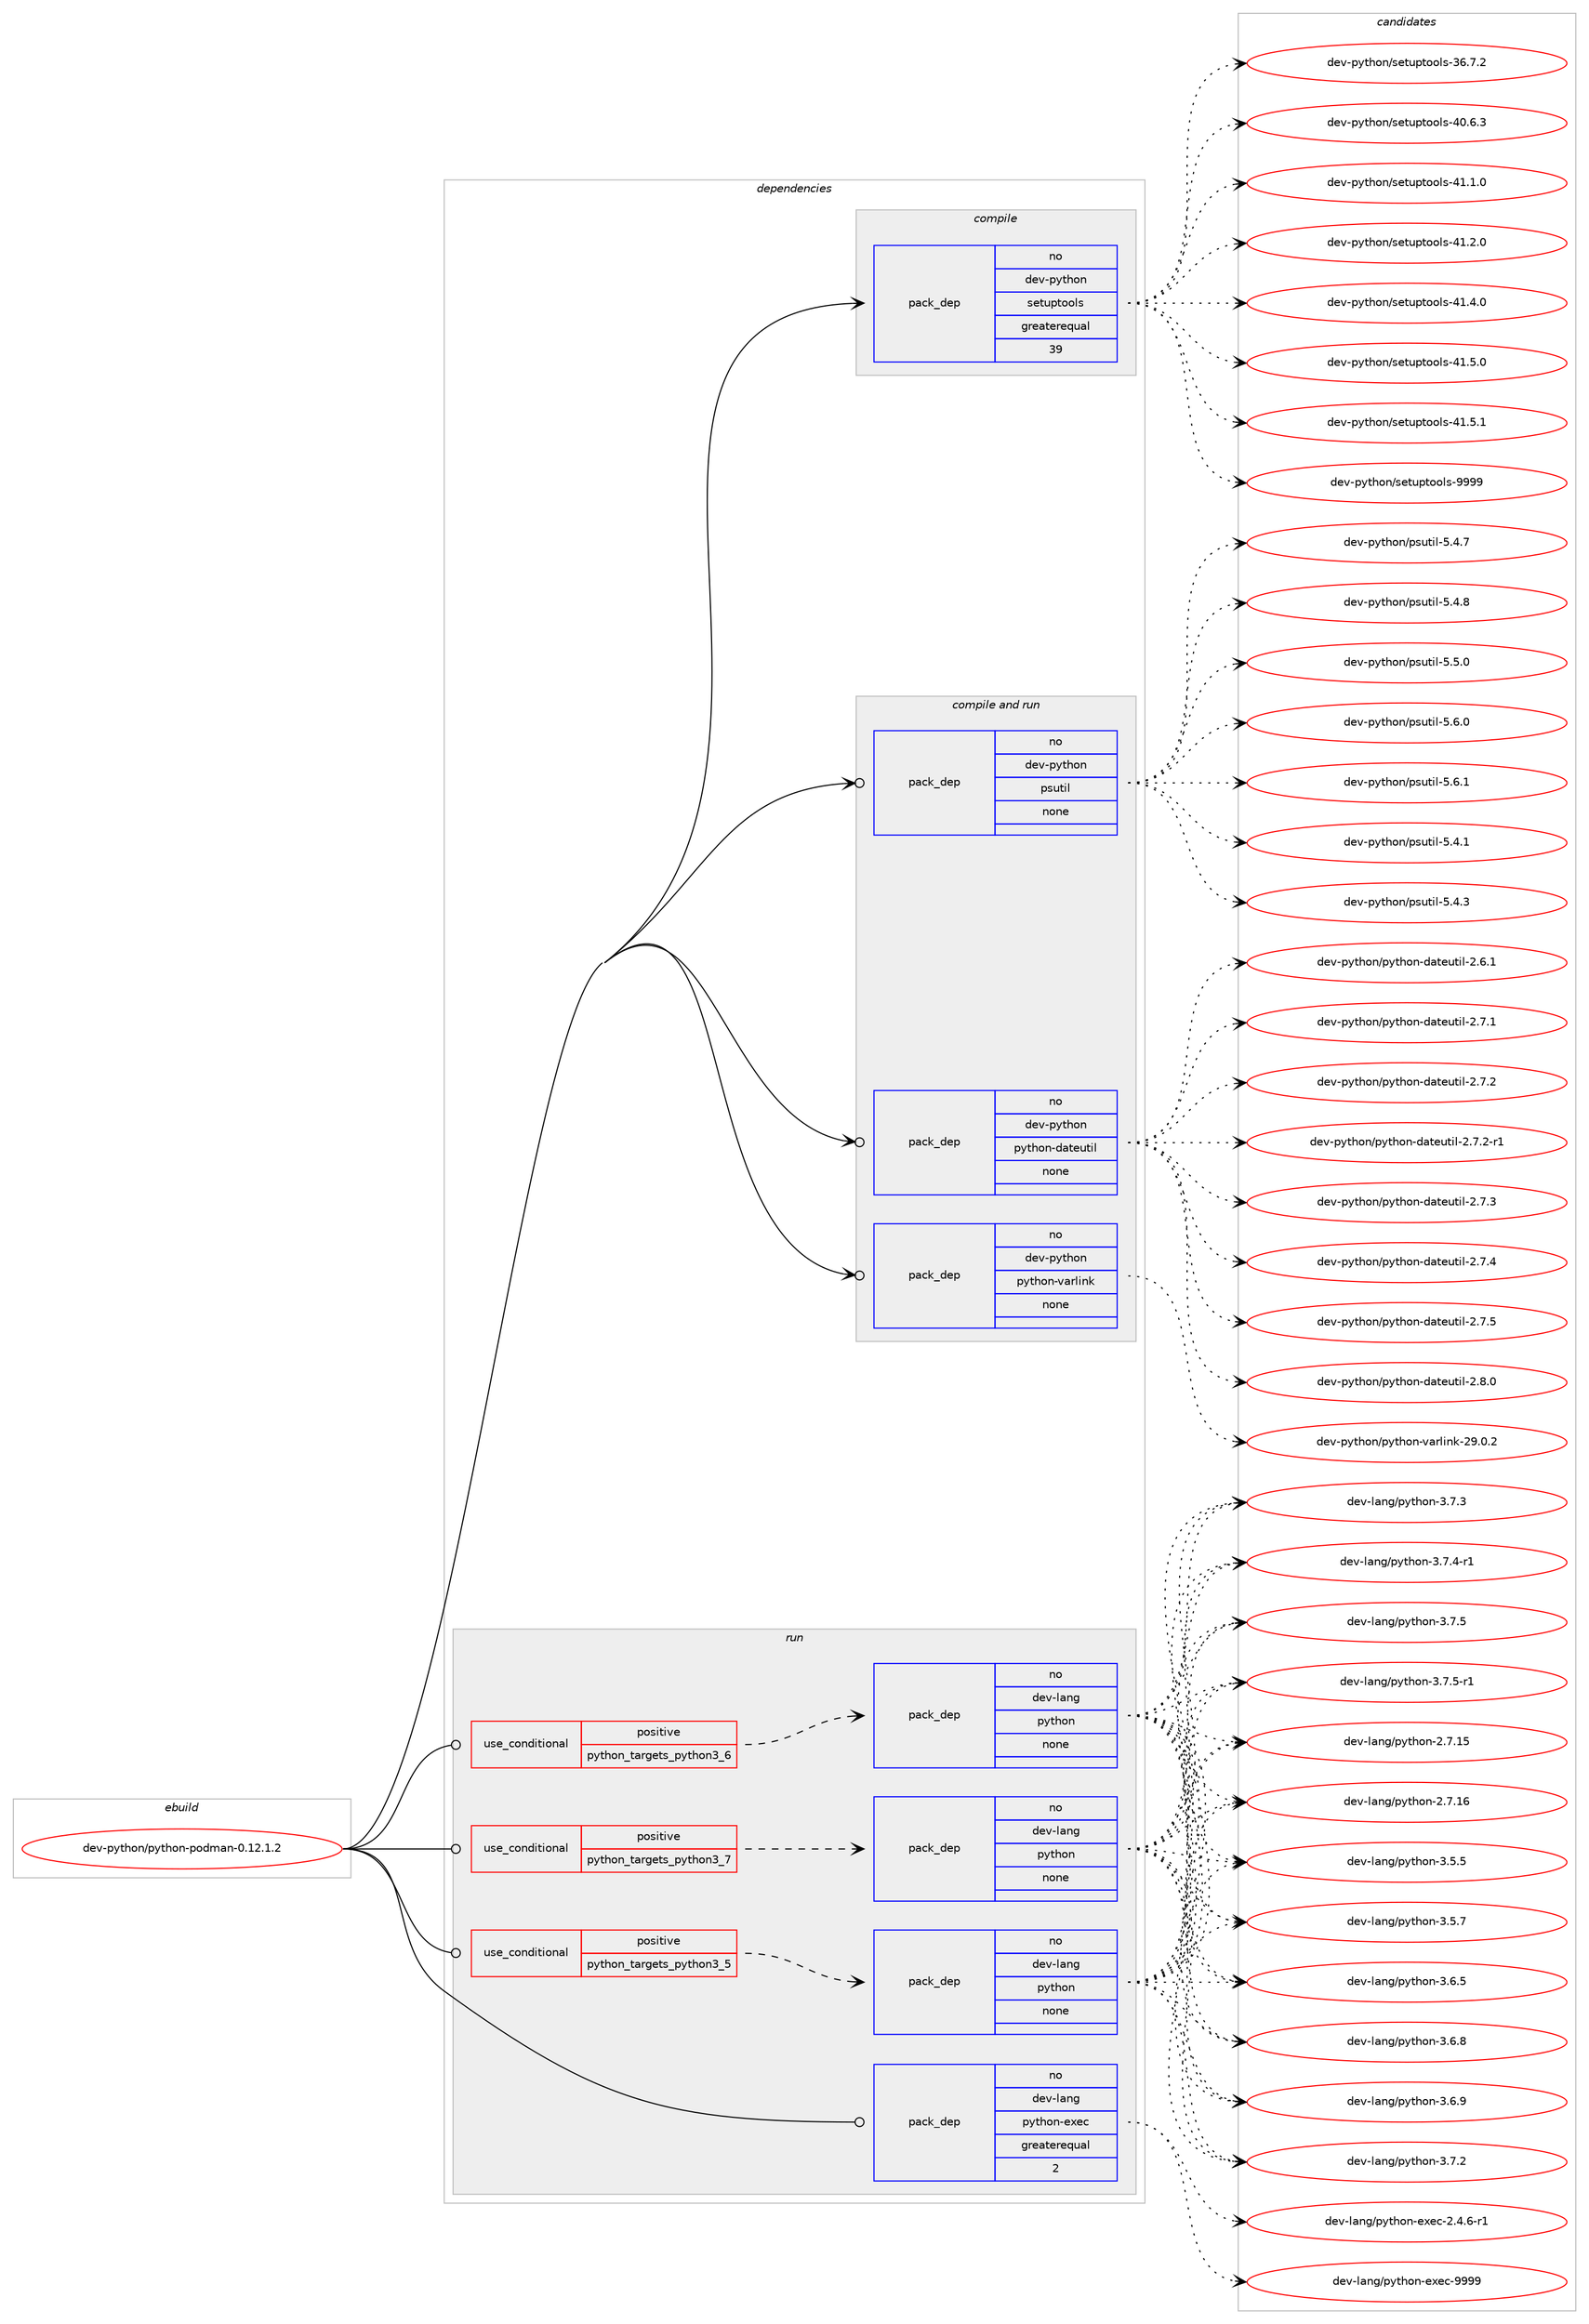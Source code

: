 digraph prolog {

# *************
# Graph options
# *************

newrank=true;
concentrate=true;
compound=true;
graph [rankdir=LR,fontname=Helvetica,fontsize=10,ranksep=1.5];#, ranksep=2.5, nodesep=0.2];
edge  [arrowhead=vee];
node  [fontname=Helvetica,fontsize=10];

# **********
# The ebuild
# **********

subgraph cluster_leftcol {
color=gray;
rank=same;
label=<<i>ebuild</i>>;
id [label="dev-python/python-podman-0.12.1.2", color=red, width=4, href="../dev-python/python-podman-0.12.1.2.svg"];
}

# ****************
# The dependencies
# ****************

subgraph cluster_midcol {
color=gray;
label=<<i>dependencies</i>>;
subgraph cluster_compile {
fillcolor="#eeeeee";
style=filled;
label=<<i>compile</i>>;
subgraph pack472926 {
dependency632635 [label=<<TABLE BORDER="0" CELLBORDER="1" CELLSPACING="0" CELLPADDING="4" WIDTH="220"><TR><TD ROWSPAN="6" CELLPADDING="30">pack_dep</TD></TR><TR><TD WIDTH="110">no</TD></TR><TR><TD>dev-python</TD></TR><TR><TD>setuptools</TD></TR><TR><TD>greaterequal</TD></TR><TR><TD>39</TD></TR></TABLE>>, shape=none, color=blue];
}
id:e -> dependency632635:w [weight=20,style="solid",arrowhead="vee"];
}
subgraph cluster_compileandrun {
fillcolor="#eeeeee";
style=filled;
label=<<i>compile and run</i>>;
subgraph pack472927 {
dependency632636 [label=<<TABLE BORDER="0" CELLBORDER="1" CELLSPACING="0" CELLPADDING="4" WIDTH="220"><TR><TD ROWSPAN="6" CELLPADDING="30">pack_dep</TD></TR><TR><TD WIDTH="110">no</TD></TR><TR><TD>dev-python</TD></TR><TR><TD>psutil</TD></TR><TR><TD>none</TD></TR><TR><TD></TD></TR></TABLE>>, shape=none, color=blue];
}
id:e -> dependency632636:w [weight=20,style="solid",arrowhead="odotvee"];
subgraph pack472928 {
dependency632637 [label=<<TABLE BORDER="0" CELLBORDER="1" CELLSPACING="0" CELLPADDING="4" WIDTH="220"><TR><TD ROWSPAN="6" CELLPADDING="30">pack_dep</TD></TR><TR><TD WIDTH="110">no</TD></TR><TR><TD>dev-python</TD></TR><TR><TD>python-dateutil</TD></TR><TR><TD>none</TD></TR><TR><TD></TD></TR></TABLE>>, shape=none, color=blue];
}
id:e -> dependency632637:w [weight=20,style="solid",arrowhead="odotvee"];
subgraph pack472929 {
dependency632638 [label=<<TABLE BORDER="0" CELLBORDER="1" CELLSPACING="0" CELLPADDING="4" WIDTH="220"><TR><TD ROWSPAN="6" CELLPADDING="30">pack_dep</TD></TR><TR><TD WIDTH="110">no</TD></TR><TR><TD>dev-python</TD></TR><TR><TD>python-varlink</TD></TR><TR><TD>none</TD></TR><TR><TD></TD></TR></TABLE>>, shape=none, color=blue];
}
id:e -> dependency632638:w [weight=20,style="solid",arrowhead="odotvee"];
}
subgraph cluster_run {
fillcolor="#eeeeee";
style=filled;
label=<<i>run</i>>;
subgraph cond147838 {
dependency632639 [label=<<TABLE BORDER="0" CELLBORDER="1" CELLSPACING="0" CELLPADDING="4"><TR><TD ROWSPAN="3" CELLPADDING="10">use_conditional</TD></TR><TR><TD>positive</TD></TR><TR><TD>python_targets_python3_5</TD></TR></TABLE>>, shape=none, color=red];
subgraph pack472930 {
dependency632640 [label=<<TABLE BORDER="0" CELLBORDER="1" CELLSPACING="0" CELLPADDING="4" WIDTH="220"><TR><TD ROWSPAN="6" CELLPADDING="30">pack_dep</TD></TR><TR><TD WIDTH="110">no</TD></TR><TR><TD>dev-lang</TD></TR><TR><TD>python</TD></TR><TR><TD>none</TD></TR><TR><TD></TD></TR></TABLE>>, shape=none, color=blue];
}
dependency632639:e -> dependency632640:w [weight=20,style="dashed",arrowhead="vee"];
}
id:e -> dependency632639:w [weight=20,style="solid",arrowhead="odot"];
subgraph cond147839 {
dependency632641 [label=<<TABLE BORDER="0" CELLBORDER="1" CELLSPACING="0" CELLPADDING="4"><TR><TD ROWSPAN="3" CELLPADDING="10">use_conditional</TD></TR><TR><TD>positive</TD></TR><TR><TD>python_targets_python3_6</TD></TR></TABLE>>, shape=none, color=red];
subgraph pack472931 {
dependency632642 [label=<<TABLE BORDER="0" CELLBORDER="1" CELLSPACING="0" CELLPADDING="4" WIDTH="220"><TR><TD ROWSPAN="6" CELLPADDING="30">pack_dep</TD></TR><TR><TD WIDTH="110">no</TD></TR><TR><TD>dev-lang</TD></TR><TR><TD>python</TD></TR><TR><TD>none</TD></TR><TR><TD></TD></TR></TABLE>>, shape=none, color=blue];
}
dependency632641:e -> dependency632642:w [weight=20,style="dashed",arrowhead="vee"];
}
id:e -> dependency632641:w [weight=20,style="solid",arrowhead="odot"];
subgraph cond147840 {
dependency632643 [label=<<TABLE BORDER="0" CELLBORDER="1" CELLSPACING="0" CELLPADDING="4"><TR><TD ROWSPAN="3" CELLPADDING="10">use_conditional</TD></TR><TR><TD>positive</TD></TR><TR><TD>python_targets_python3_7</TD></TR></TABLE>>, shape=none, color=red];
subgraph pack472932 {
dependency632644 [label=<<TABLE BORDER="0" CELLBORDER="1" CELLSPACING="0" CELLPADDING="4" WIDTH="220"><TR><TD ROWSPAN="6" CELLPADDING="30">pack_dep</TD></TR><TR><TD WIDTH="110">no</TD></TR><TR><TD>dev-lang</TD></TR><TR><TD>python</TD></TR><TR><TD>none</TD></TR><TR><TD></TD></TR></TABLE>>, shape=none, color=blue];
}
dependency632643:e -> dependency632644:w [weight=20,style="dashed",arrowhead="vee"];
}
id:e -> dependency632643:w [weight=20,style="solid",arrowhead="odot"];
subgraph pack472933 {
dependency632645 [label=<<TABLE BORDER="0" CELLBORDER="1" CELLSPACING="0" CELLPADDING="4" WIDTH="220"><TR><TD ROWSPAN="6" CELLPADDING="30">pack_dep</TD></TR><TR><TD WIDTH="110">no</TD></TR><TR><TD>dev-lang</TD></TR><TR><TD>python-exec</TD></TR><TR><TD>greaterequal</TD></TR><TR><TD>2</TD></TR></TABLE>>, shape=none, color=blue];
}
id:e -> dependency632645:w [weight=20,style="solid",arrowhead="odot"];
}
}

# **************
# The candidates
# **************

subgraph cluster_choices {
rank=same;
color=gray;
label=<<i>candidates</i>>;

subgraph choice472926 {
color=black;
nodesep=1;
choice100101118451121211161041111104711510111611711211611111110811545515446554650 [label="dev-python/setuptools-36.7.2", color=red, width=4,href="../dev-python/setuptools-36.7.2.svg"];
choice100101118451121211161041111104711510111611711211611111110811545524846544651 [label="dev-python/setuptools-40.6.3", color=red, width=4,href="../dev-python/setuptools-40.6.3.svg"];
choice100101118451121211161041111104711510111611711211611111110811545524946494648 [label="dev-python/setuptools-41.1.0", color=red, width=4,href="../dev-python/setuptools-41.1.0.svg"];
choice100101118451121211161041111104711510111611711211611111110811545524946504648 [label="dev-python/setuptools-41.2.0", color=red, width=4,href="../dev-python/setuptools-41.2.0.svg"];
choice100101118451121211161041111104711510111611711211611111110811545524946524648 [label="dev-python/setuptools-41.4.0", color=red, width=4,href="../dev-python/setuptools-41.4.0.svg"];
choice100101118451121211161041111104711510111611711211611111110811545524946534648 [label="dev-python/setuptools-41.5.0", color=red, width=4,href="../dev-python/setuptools-41.5.0.svg"];
choice100101118451121211161041111104711510111611711211611111110811545524946534649 [label="dev-python/setuptools-41.5.1", color=red, width=4,href="../dev-python/setuptools-41.5.1.svg"];
choice10010111845112121116104111110471151011161171121161111111081154557575757 [label="dev-python/setuptools-9999", color=red, width=4,href="../dev-python/setuptools-9999.svg"];
dependency632635:e -> choice100101118451121211161041111104711510111611711211611111110811545515446554650:w [style=dotted,weight="100"];
dependency632635:e -> choice100101118451121211161041111104711510111611711211611111110811545524846544651:w [style=dotted,weight="100"];
dependency632635:e -> choice100101118451121211161041111104711510111611711211611111110811545524946494648:w [style=dotted,weight="100"];
dependency632635:e -> choice100101118451121211161041111104711510111611711211611111110811545524946504648:w [style=dotted,weight="100"];
dependency632635:e -> choice100101118451121211161041111104711510111611711211611111110811545524946524648:w [style=dotted,weight="100"];
dependency632635:e -> choice100101118451121211161041111104711510111611711211611111110811545524946534648:w [style=dotted,weight="100"];
dependency632635:e -> choice100101118451121211161041111104711510111611711211611111110811545524946534649:w [style=dotted,weight="100"];
dependency632635:e -> choice10010111845112121116104111110471151011161171121161111111081154557575757:w [style=dotted,weight="100"];
}
subgraph choice472927 {
color=black;
nodesep=1;
choice1001011184511212111610411111047112115117116105108455346524649 [label="dev-python/psutil-5.4.1", color=red, width=4,href="../dev-python/psutil-5.4.1.svg"];
choice1001011184511212111610411111047112115117116105108455346524651 [label="dev-python/psutil-5.4.3", color=red, width=4,href="../dev-python/psutil-5.4.3.svg"];
choice1001011184511212111610411111047112115117116105108455346524655 [label="dev-python/psutil-5.4.7", color=red, width=4,href="../dev-python/psutil-5.4.7.svg"];
choice1001011184511212111610411111047112115117116105108455346524656 [label="dev-python/psutil-5.4.8", color=red, width=4,href="../dev-python/psutil-5.4.8.svg"];
choice1001011184511212111610411111047112115117116105108455346534648 [label="dev-python/psutil-5.5.0", color=red, width=4,href="../dev-python/psutil-5.5.0.svg"];
choice1001011184511212111610411111047112115117116105108455346544648 [label="dev-python/psutil-5.6.0", color=red, width=4,href="../dev-python/psutil-5.6.0.svg"];
choice1001011184511212111610411111047112115117116105108455346544649 [label="dev-python/psutil-5.6.1", color=red, width=4,href="../dev-python/psutil-5.6.1.svg"];
dependency632636:e -> choice1001011184511212111610411111047112115117116105108455346524649:w [style=dotted,weight="100"];
dependency632636:e -> choice1001011184511212111610411111047112115117116105108455346524651:w [style=dotted,weight="100"];
dependency632636:e -> choice1001011184511212111610411111047112115117116105108455346524655:w [style=dotted,weight="100"];
dependency632636:e -> choice1001011184511212111610411111047112115117116105108455346524656:w [style=dotted,weight="100"];
dependency632636:e -> choice1001011184511212111610411111047112115117116105108455346534648:w [style=dotted,weight="100"];
dependency632636:e -> choice1001011184511212111610411111047112115117116105108455346544648:w [style=dotted,weight="100"];
dependency632636:e -> choice1001011184511212111610411111047112115117116105108455346544649:w [style=dotted,weight="100"];
}
subgraph choice472928 {
color=black;
nodesep=1;
choice10010111845112121116104111110471121211161041111104510097116101117116105108455046544649 [label="dev-python/python-dateutil-2.6.1", color=red, width=4,href="../dev-python/python-dateutil-2.6.1.svg"];
choice10010111845112121116104111110471121211161041111104510097116101117116105108455046554649 [label="dev-python/python-dateutil-2.7.1", color=red, width=4,href="../dev-python/python-dateutil-2.7.1.svg"];
choice10010111845112121116104111110471121211161041111104510097116101117116105108455046554650 [label="dev-python/python-dateutil-2.7.2", color=red, width=4,href="../dev-python/python-dateutil-2.7.2.svg"];
choice100101118451121211161041111104711212111610411111045100971161011171161051084550465546504511449 [label="dev-python/python-dateutil-2.7.2-r1", color=red, width=4,href="../dev-python/python-dateutil-2.7.2-r1.svg"];
choice10010111845112121116104111110471121211161041111104510097116101117116105108455046554651 [label="dev-python/python-dateutil-2.7.3", color=red, width=4,href="../dev-python/python-dateutil-2.7.3.svg"];
choice10010111845112121116104111110471121211161041111104510097116101117116105108455046554652 [label="dev-python/python-dateutil-2.7.4", color=red, width=4,href="../dev-python/python-dateutil-2.7.4.svg"];
choice10010111845112121116104111110471121211161041111104510097116101117116105108455046554653 [label="dev-python/python-dateutil-2.7.5", color=red, width=4,href="../dev-python/python-dateutil-2.7.5.svg"];
choice10010111845112121116104111110471121211161041111104510097116101117116105108455046564648 [label="dev-python/python-dateutil-2.8.0", color=red, width=4,href="../dev-python/python-dateutil-2.8.0.svg"];
dependency632637:e -> choice10010111845112121116104111110471121211161041111104510097116101117116105108455046544649:w [style=dotted,weight="100"];
dependency632637:e -> choice10010111845112121116104111110471121211161041111104510097116101117116105108455046554649:w [style=dotted,weight="100"];
dependency632637:e -> choice10010111845112121116104111110471121211161041111104510097116101117116105108455046554650:w [style=dotted,weight="100"];
dependency632637:e -> choice100101118451121211161041111104711212111610411111045100971161011171161051084550465546504511449:w [style=dotted,weight="100"];
dependency632637:e -> choice10010111845112121116104111110471121211161041111104510097116101117116105108455046554651:w [style=dotted,weight="100"];
dependency632637:e -> choice10010111845112121116104111110471121211161041111104510097116101117116105108455046554652:w [style=dotted,weight="100"];
dependency632637:e -> choice10010111845112121116104111110471121211161041111104510097116101117116105108455046554653:w [style=dotted,weight="100"];
dependency632637:e -> choice10010111845112121116104111110471121211161041111104510097116101117116105108455046564648:w [style=dotted,weight="100"];
}
subgraph choice472929 {
color=black;
nodesep=1;
choice1001011184511212111610411111047112121116104111110451189711410810511010745505746484650 [label="dev-python/python-varlink-29.0.2", color=red, width=4,href="../dev-python/python-varlink-29.0.2.svg"];
dependency632638:e -> choice1001011184511212111610411111047112121116104111110451189711410810511010745505746484650:w [style=dotted,weight="100"];
}
subgraph choice472930 {
color=black;
nodesep=1;
choice10010111845108971101034711212111610411111045504655464953 [label="dev-lang/python-2.7.15", color=red, width=4,href="../dev-lang/python-2.7.15.svg"];
choice10010111845108971101034711212111610411111045504655464954 [label="dev-lang/python-2.7.16", color=red, width=4,href="../dev-lang/python-2.7.16.svg"];
choice100101118451089711010347112121116104111110455146534653 [label="dev-lang/python-3.5.5", color=red, width=4,href="../dev-lang/python-3.5.5.svg"];
choice100101118451089711010347112121116104111110455146534655 [label="dev-lang/python-3.5.7", color=red, width=4,href="../dev-lang/python-3.5.7.svg"];
choice100101118451089711010347112121116104111110455146544653 [label="dev-lang/python-3.6.5", color=red, width=4,href="../dev-lang/python-3.6.5.svg"];
choice100101118451089711010347112121116104111110455146544656 [label="dev-lang/python-3.6.8", color=red, width=4,href="../dev-lang/python-3.6.8.svg"];
choice100101118451089711010347112121116104111110455146544657 [label="dev-lang/python-3.6.9", color=red, width=4,href="../dev-lang/python-3.6.9.svg"];
choice100101118451089711010347112121116104111110455146554650 [label="dev-lang/python-3.7.2", color=red, width=4,href="../dev-lang/python-3.7.2.svg"];
choice100101118451089711010347112121116104111110455146554651 [label="dev-lang/python-3.7.3", color=red, width=4,href="../dev-lang/python-3.7.3.svg"];
choice1001011184510897110103471121211161041111104551465546524511449 [label="dev-lang/python-3.7.4-r1", color=red, width=4,href="../dev-lang/python-3.7.4-r1.svg"];
choice100101118451089711010347112121116104111110455146554653 [label="dev-lang/python-3.7.5", color=red, width=4,href="../dev-lang/python-3.7.5.svg"];
choice1001011184510897110103471121211161041111104551465546534511449 [label="dev-lang/python-3.7.5-r1", color=red, width=4,href="../dev-lang/python-3.7.5-r1.svg"];
dependency632640:e -> choice10010111845108971101034711212111610411111045504655464953:w [style=dotted,weight="100"];
dependency632640:e -> choice10010111845108971101034711212111610411111045504655464954:w [style=dotted,weight="100"];
dependency632640:e -> choice100101118451089711010347112121116104111110455146534653:w [style=dotted,weight="100"];
dependency632640:e -> choice100101118451089711010347112121116104111110455146534655:w [style=dotted,weight="100"];
dependency632640:e -> choice100101118451089711010347112121116104111110455146544653:w [style=dotted,weight="100"];
dependency632640:e -> choice100101118451089711010347112121116104111110455146544656:w [style=dotted,weight="100"];
dependency632640:e -> choice100101118451089711010347112121116104111110455146544657:w [style=dotted,weight="100"];
dependency632640:e -> choice100101118451089711010347112121116104111110455146554650:w [style=dotted,weight="100"];
dependency632640:e -> choice100101118451089711010347112121116104111110455146554651:w [style=dotted,weight="100"];
dependency632640:e -> choice1001011184510897110103471121211161041111104551465546524511449:w [style=dotted,weight="100"];
dependency632640:e -> choice100101118451089711010347112121116104111110455146554653:w [style=dotted,weight="100"];
dependency632640:e -> choice1001011184510897110103471121211161041111104551465546534511449:w [style=dotted,weight="100"];
}
subgraph choice472931 {
color=black;
nodesep=1;
choice10010111845108971101034711212111610411111045504655464953 [label="dev-lang/python-2.7.15", color=red, width=4,href="../dev-lang/python-2.7.15.svg"];
choice10010111845108971101034711212111610411111045504655464954 [label="dev-lang/python-2.7.16", color=red, width=4,href="../dev-lang/python-2.7.16.svg"];
choice100101118451089711010347112121116104111110455146534653 [label="dev-lang/python-3.5.5", color=red, width=4,href="../dev-lang/python-3.5.5.svg"];
choice100101118451089711010347112121116104111110455146534655 [label="dev-lang/python-3.5.7", color=red, width=4,href="../dev-lang/python-3.5.7.svg"];
choice100101118451089711010347112121116104111110455146544653 [label="dev-lang/python-3.6.5", color=red, width=4,href="../dev-lang/python-3.6.5.svg"];
choice100101118451089711010347112121116104111110455146544656 [label="dev-lang/python-3.6.8", color=red, width=4,href="../dev-lang/python-3.6.8.svg"];
choice100101118451089711010347112121116104111110455146544657 [label="dev-lang/python-3.6.9", color=red, width=4,href="../dev-lang/python-3.6.9.svg"];
choice100101118451089711010347112121116104111110455146554650 [label="dev-lang/python-3.7.2", color=red, width=4,href="../dev-lang/python-3.7.2.svg"];
choice100101118451089711010347112121116104111110455146554651 [label="dev-lang/python-3.7.3", color=red, width=4,href="../dev-lang/python-3.7.3.svg"];
choice1001011184510897110103471121211161041111104551465546524511449 [label="dev-lang/python-3.7.4-r1", color=red, width=4,href="../dev-lang/python-3.7.4-r1.svg"];
choice100101118451089711010347112121116104111110455146554653 [label="dev-lang/python-3.7.5", color=red, width=4,href="../dev-lang/python-3.7.5.svg"];
choice1001011184510897110103471121211161041111104551465546534511449 [label="dev-lang/python-3.7.5-r1", color=red, width=4,href="../dev-lang/python-3.7.5-r1.svg"];
dependency632642:e -> choice10010111845108971101034711212111610411111045504655464953:w [style=dotted,weight="100"];
dependency632642:e -> choice10010111845108971101034711212111610411111045504655464954:w [style=dotted,weight="100"];
dependency632642:e -> choice100101118451089711010347112121116104111110455146534653:w [style=dotted,weight="100"];
dependency632642:e -> choice100101118451089711010347112121116104111110455146534655:w [style=dotted,weight="100"];
dependency632642:e -> choice100101118451089711010347112121116104111110455146544653:w [style=dotted,weight="100"];
dependency632642:e -> choice100101118451089711010347112121116104111110455146544656:w [style=dotted,weight="100"];
dependency632642:e -> choice100101118451089711010347112121116104111110455146544657:w [style=dotted,weight="100"];
dependency632642:e -> choice100101118451089711010347112121116104111110455146554650:w [style=dotted,weight="100"];
dependency632642:e -> choice100101118451089711010347112121116104111110455146554651:w [style=dotted,weight="100"];
dependency632642:e -> choice1001011184510897110103471121211161041111104551465546524511449:w [style=dotted,weight="100"];
dependency632642:e -> choice100101118451089711010347112121116104111110455146554653:w [style=dotted,weight="100"];
dependency632642:e -> choice1001011184510897110103471121211161041111104551465546534511449:w [style=dotted,weight="100"];
}
subgraph choice472932 {
color=black;
nodesep=1;
choice10010111845108971101034711212111610411111045504655464953 [label="dev-lang/python-2.7.15", color=red, width=4,href="../dev-lang/python-2.7.15.svg"];
choice10010111845108971101034711212111610411111045504655464954 [label="dev-lang/python-2.7.16", color=red, width=4,href="../dev-lang/python-2.7.16.svg"];
choice100101118451089711010347112121116104111110455146534653 [label="dev-lang/python-3.5.5", color=red, width=4,href="../dev-lang/python-3.5.5.svg"];
choice100101118451089711010347112121116104111110455146534655 [label="dev-lang/python-3.5.7", color=red, width=4,href="../dev-lang/python-3.5.7.svg"];
choice100101118451089711010347112121116104111110455146544653 [label="dev-lang/python-3.6.5", color=red, width=4,href="../dev-lang/python-3.6.5.svg"];
choice100101118451089711010347112121116104111110455146544656 [label="dev-lang/python-3.6.8", color=red, width=4,href="../dev-lang/python-3.6.8.svg"];
choice100101118451089711010347112121116104111110455146544657 [label="dev-lang/python-3.6.9", color=red, width=4,href="../dev-lang/python-3.6.9.svg"];
choice100101118451089711010347112121116104111110455146554650 [label="dev-lang/python-3.7.2", color=red, width=4,href="../dev-lang/python-3.7.2.svg"];
choice100101118451089711010347112121116104111110455146554651 [label="dev-lang/python-3.7.3", color=red, width=4,href="../dev-lang/python-3.7.3.svg"];
choice1001011184510897110103471121211161041111104551465546524511449 [label="dev-lang/python-3.7.4-r1", color=red, width=4,href="../dev-lang/python-3.7.4-r1.svg"];
choice100101118451089711010347112121116104111110455146554653 [label="dev-lang/python-3.7.5", color=red, width=4,href="../dev-lang/python-3.7.5.svg"];
choice1001011184510897110103471121211161041111104551465546534511449 [label="dev-lang/python-3.7.5-r1", color=red, width=4,href="../dev-lang/python-3.7.5-r1.svg"];
dependency632644:e -> choice10010111845108971101034711212111610411111045504655464953:w [style=dotted,weight="100"];
dependency632644:e -> choice10010111845108971101034711212111610411111045504655464954:w [style=dotted,weight="100"];
dependency632644:e -> choice100101118451089711010347112121116104111110455146534653:w [style=dotted,weight="100"];
dependency632644:e -> choice100101118451089711010347112121116104111110455146534655:w [style=dotted,weight="100"];
dependency632644:e -> choice100101118451089711010347112121116104111110455146544653:w [style=dotted,weight="100"];
dependency632644:e -> choice100101118451089711010347112121116104111110455146544656:w [style=dotted,weight="100"];
dependency632644:e -> choice100101118451089711010347112121116104111110455146544657:w [style=dotted,weight="100"];
dependency632644:e -> choice100101118451089711010347112121116104111110455146554650:w [style=dotted,weight="100"];
dependency632644:e -> choice100101118451089711010347112121116104111110455146554651:w [style=dotted,weight="100"];
dependency632644:e -> choice1001011184510897110103471121211161041111104551465546524511449:w [style=dotted,weight="100"];
dependency632644:e -> choice100101118451089711010347112121116104111110455146554653:w [style=dotted,weight="100"];
dependency632644:e -> choice1001011184510897110103471121211161041111104551465546534511449:w [style=dotted,weight="100"];
}
subgraph choice472933 {
color=black;
nodesep=1;
choice10010111845108971101034711212111610411111045101120101994550465246544511449 [label="dev-lang/python-exec-2.4.6-r1", color=red, width=4,href="../dev-lang/python-exec-2.4.6-r1.svg"];
choice10010111845108971101034711212111610411111045101120101994557575757 [label="dev-lang/python-exec-9999", color=red, width=4,href="../dev-lang/python-exec-9999.svg"];
dependency632645:e -> choice10010111845108971101034711212111610411111045101120101994550465246544511449:w [style=dotted,weight="100"];
dependency632645:e -> choice10010111845108971101034711212111610411111045101120101994557575757:w [style=dotted,weight="100"];
}
}

}
